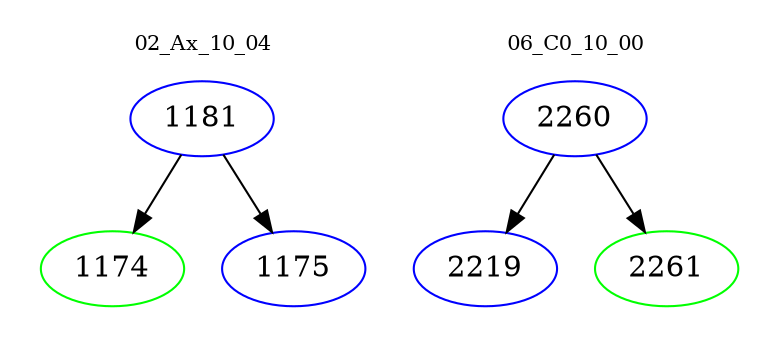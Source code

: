digraph{
subgraph cluster_0 {
color = white
label = "02_Ax_10_04";
fontsize=10;
T0_1181 [label="1181", color="blue"]
T0_1181 -> T0_1174 [color="black"]
T0_1174 [label="1174", color="green"]
T0_1181 -> T0_1175 [color="black"]
T0_1175 [label="1175", color="blue"]
}
subgraph cluster_1 {
color = white
label = "06_C0_10_00";
fontsize=10;
T1_2260 [label="2260", color="blue"]
T1_2260 -> T1_2219 [color="black"]
T1_2219 [label="2219", color="blue"]
T1_2260 -> T1_2261 [color="black"]
T1_2261 [label="2261", color="green"]
}
}
